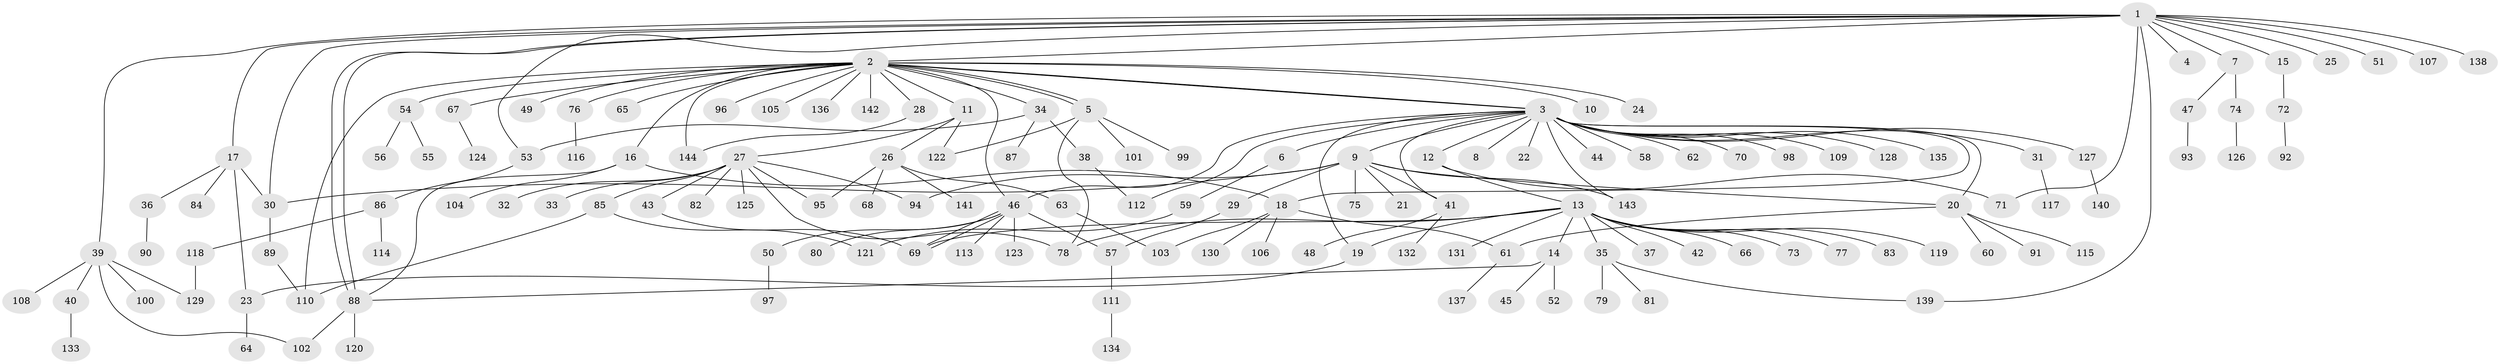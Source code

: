 // coarse degree distribution, {14: 0.011494252873563218, 19: 0.011494252873563218, 21: 0.011494252873563218, 1: 0.5172413793103449, 4: 0.06896551724137931, 2: 0.19540229885057472, 3: 0.09195402298850575, 8: 0.022988505747126436, 6: 0.011494252873563218, 5: 0.04597701149425287, 7: 0.011494252873563218}
// Generated by graph-tools (version 1.1) at 2025/50/03/04/25 22:50:28]
// undirected, 144 vertices, 178 edges
graph export_dot {
  node [color=gray90,style=filled];
  1;
  2;
  3;
  4;
  5;
  6;
  7;
  8;
  9;
  10;
  11;
  12;
  13;
  14;
  15;
  16;
  17;
  18;
  19;
  20;
  21;
  22;
  23;
  24;
  25;
  26;
  27;
  28;
  29;
  30;
  31;
  32;
  33;
  34;
  35;
  36;
  37;
  38;
  39;
  40;
  41;
  42;
  43;
  44;
  45;
  46;
  47;
  48;
  49;
  50;
  51;
  52;
  53;
  54;
  55;
  56;
  57;
  58;
  59;
  60;
  61;
  62;
  63;
  64;
  65;
  66;
  67;
  68;
  69;
  70;
  71;
  72;
  73;
  74;
  75;
  76;
  77;
  78;
  79;
  80;
  81;
  82;
  83;
  84;
  85;
  86;
  87;
  88;
  89;
  90;
  91;
  92;
  93;
  94;
  95;
  96;
  97;
  98;
  99;
  100;
  101;
  102;
  103;
  104;
  105;
  106;
  107;
  108;
  109;
  110;
  111;
  112;
  113;
  114;
  115;
  116;
  117;
  118;
  119;
  120;
  121;
  122;
  123;
  124;
  125;
  126;
  127;
  128;
  129;
  130;
  131;
  132;
  133;
  134;
  135;
  136;
  137;
  138;
  139;
  140;
  141;
  142;
  143;
  144;
  1 -- 2;
  1 -- 4;
  1 -- 7;
  1 -- 15;
  1 -- 17;
  1 -- 25;
  1 -- 30;
  1 -- 39;
  1 -- 51;
  1 -- 53;
  1 -- 71;
  1 -- 88;
  1 -- 88;
  1 -- 107;
  1 -- 138;
  1 -- 139;
  2 -- 3;
  2 -- 3;
  2 -- 5;
  2 -- 5;
  2 -- 10;
  2 -- 11;
  2 -- 16;
  2 -- 24;
  2 -- 28;
  2 -- 34;
  2 -- 46;
  2 -- 49;
  2 -- 54;
  2 -- 65;
  2 -- 67;
  2 -- 76;
  2 -- 96;
  2 -- 105;
  2 -- 110;
  2 -- 136;
  2 -- 142;
  2 -- 144;
  3 -- 6;
  3 -- 8;
  3 -- 9;
  3 -- 12;
  3 -- 18;
  3 -- 19;
  3 -- 20;
  3 -- 22;
  3 -- 31;
  3 -- 41;
  3 -- 44;
  3 -- 46;
  3 -- 58;
  3 -- 62;
  3 -- 70;
  3 -- 98;
  3 -- 109;
  3 -- 112;
  3 -- 127;
  3 -- 128;
  3 -- 135;
  3 -- 143;
  5 -- 78;
  5 -- 99;
  5 -- 101;
  5 -- 122;
  6 -- 59;
  7 -- 47;
  7 -- 74;
  9 -- 20;
  9 -- 21;
  9 -- 29;
  9 -- 30;
  9 -- 41;
  9 -- 75;
  9 -- 94;
  9 -- 143;
  11 -- 26;
  11 -- 27;
  11 -- 122;
  12 -- 13;
  12 -- 71;
  13 -- 14;
  13 -- 19;
  13 -- 35;
  13 -- 37;
  13 -- 42;
  13 -- 66;
  13 -- 69;
  13 -- 73;
  13 -- 77;
  13 -- 78;
  13 -- 83;
  13 -- 119;
  13 -- 131;
  14 -- 45;
  14 -- 52;
  14 -- 88;
  15 -- 72;
  16 -- 18;
  16 -- 88;
  16 -- 104;
  17 -- 23;
  17 -- 30;
  17 -- 36;
  17 -- 84;
  18 -- 61;
  18 -- 103;
  18 -- 106;
  18 -- 130;
  19 -- 23;
  20 -- 60;
  20 -- 61;
  20 -- 91;
  20 -- 115;
  23 -- 64;
  26 -- 63;
  26 -- 68;
  26 -- 95;
  26 -- 141;
  27 -- 32;
  27 -- 33;
  27 -- 43;
  27 -- 78;
  27 -- 82;
  27 -- 85;
  27 -- 94;
  27 -- 95;
  27 -- 125;
  28 -- 144;
  29 -- 57;
  30 -- 89;
  31 -- 117;
  34 -- 38;
  34 -- 53;
  34 -- 87;
  35 -- 79;
  35 -- 81;
  35 -- 139;
  36 -- 90;
  38 -- 112;
  39 -- 40;
  39 -- 100;
  39 -- 102;
  39 -- 108;
  39 -- 129;
  40 -- 133;
  41 -- 48;
  41 -- 132;
  43 -- 69;
  46 -- 50;
  46 -- 57;
  46 -- 69;
  46 -- 69;
  46 -- 80;
  46 -- 113;
  46 -- 123;
  47 -- 93;
  50 -- 97;
  53 -- 86;
  54 -- 55;
  54 -- 56;
  57 -- 111;
  59 -- 121;
  61 -- 137;
  63 -- 103;
  67 -- 124;
  72 -- 92;
  74 -- 126;
  76 -- 116;
  85 -- 110;
  85 -- 121;
  86 -- 114;
  86 -- 118;
  88 -- 102;
  88 -- 120;
  89 -- 110;
  111 -- 134;
  118 -- 129;
  127 -- 140;
}
